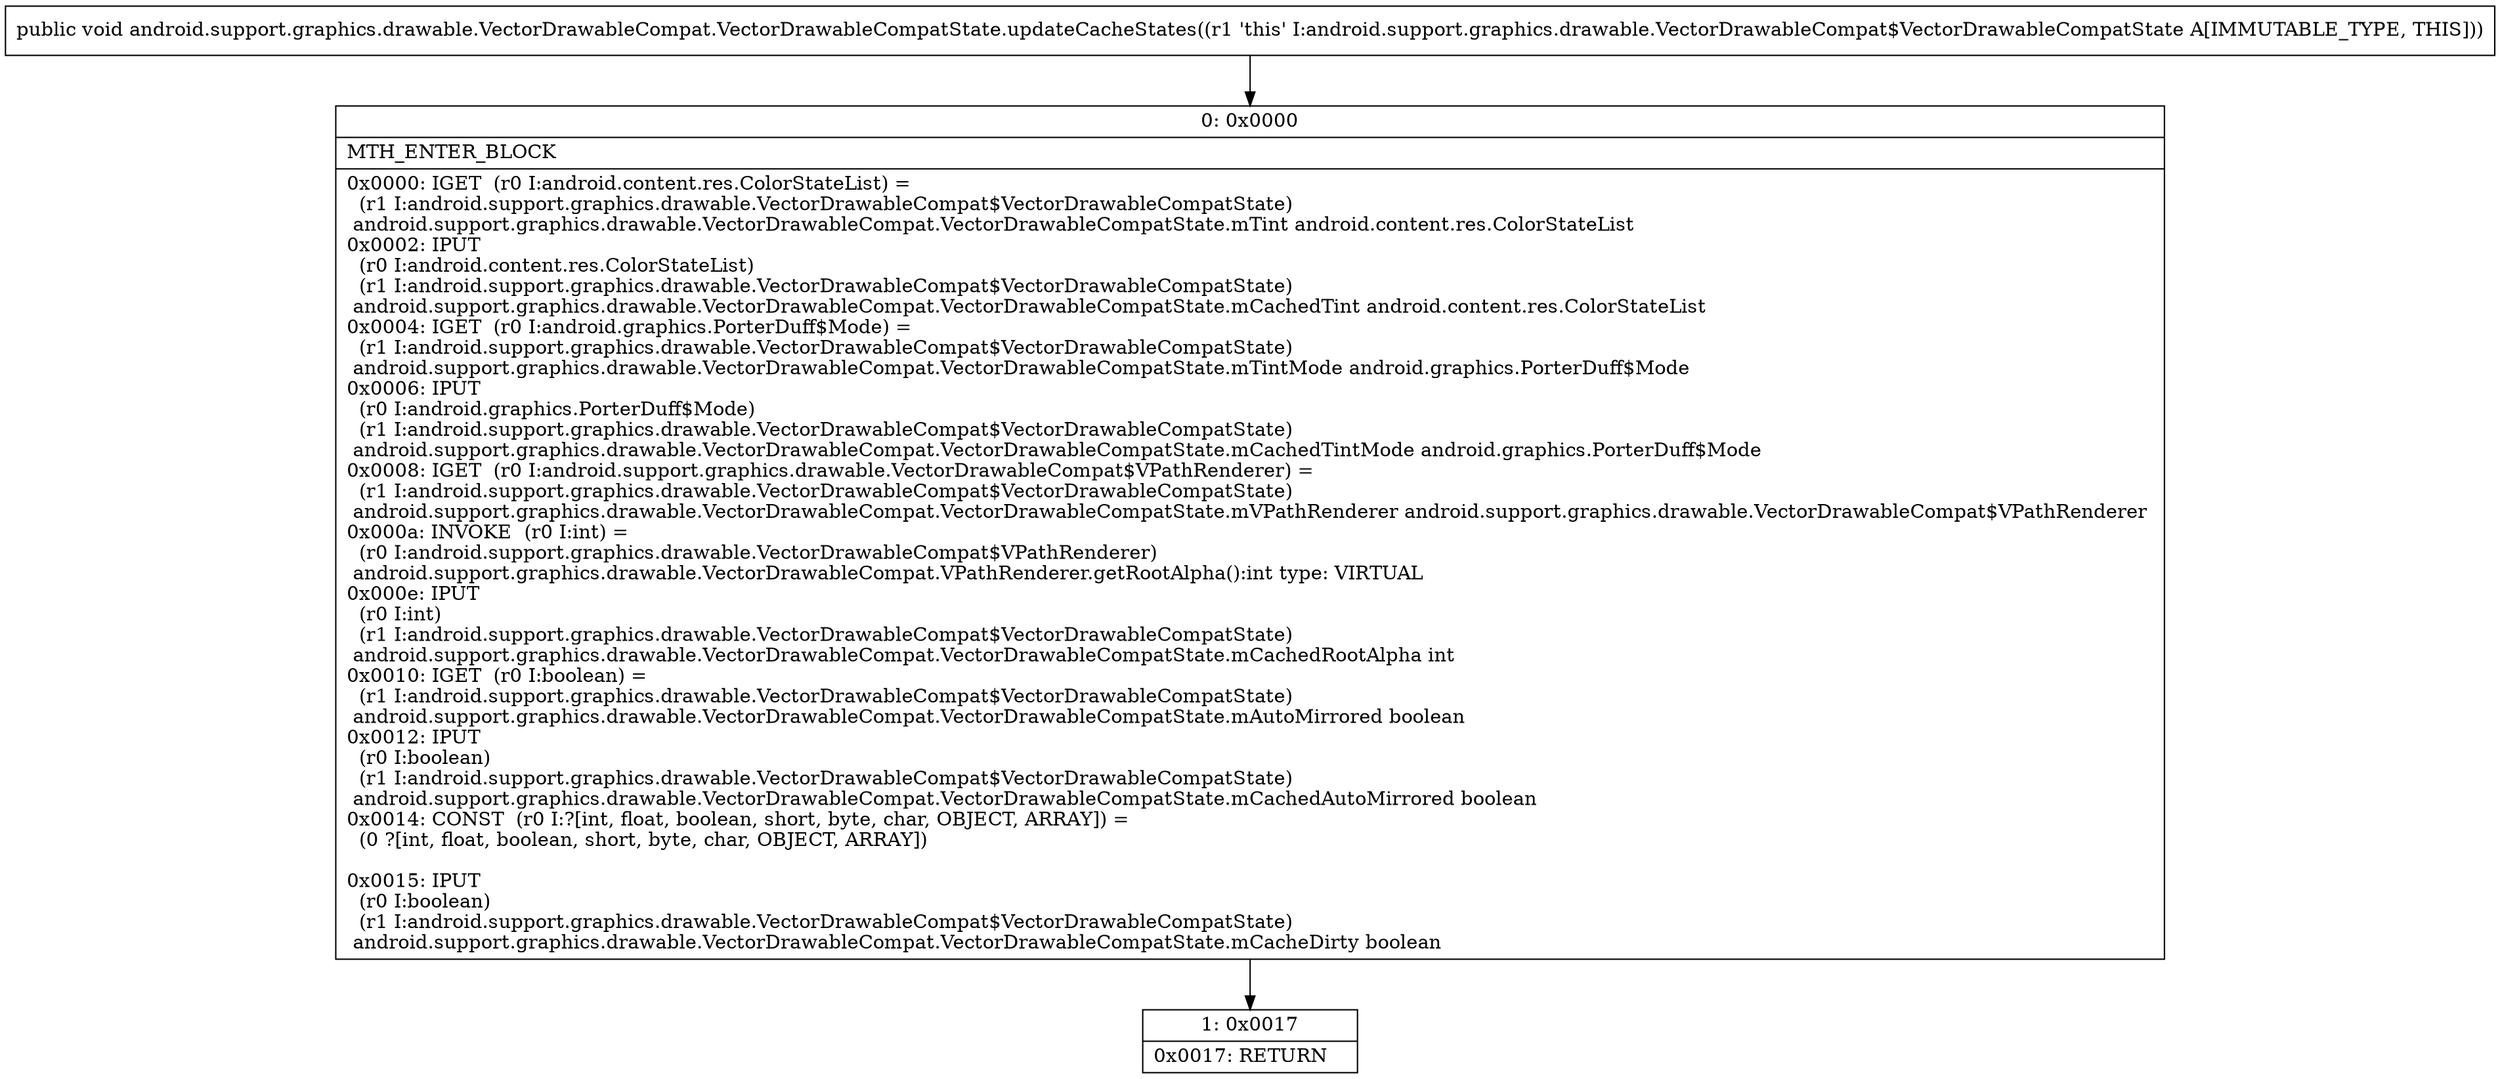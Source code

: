 digraph "CFG forandroid.support.graphics.drawable.VectorDrawableCompat.VectorDrawableCompatState.updateCacheStates()V" {
Node_0 [shape=record,label="{0\:\ 0x0000|MTH_ENTER_BLOCK\l|0x0000: IGET  (r0 I:android.content.res.ColorStateList) = \l  (r1 I:android.support.graphics.drawable.VectorDrawableCompat$VectorDrawableCompatState)\l android.support.graphics.drawable.VectorDrawableCompat.VectorDrawableCompatState.mTint android.content.res.ColorStateList \l0x0002: IPUT  \l  (r0 I:android.content.res.ColorStateList)\l  (r1 I:android.support.graphics.drawable.VectorDrawableCompat$VectorDrawableCompatState)\l android.support.graphics.drawable.VectorDrawableCompat.VectorDrawableCompatState.mCachedTint android.content.res.ColorStateList \l0x0004: IGET  (r0 I:android.graphics.PorterDuff$Mode) = \l  (r1 I:android.support.graphics.drawable.VectorDrawableCompat$VectorDrawableCompatState)\l android.support.graphics.drawable.VectorDrawableCompat.VectorDrawableCompatState.mTintMode android.graphics.PorterDuff$Mode \l0x0006: IPUT  \l  (r0 I:android.graphics.PorterDuff$Mode)\l  (r1 I:android.support.graphics.drawable.VectorDrawableCompat$VectorDrawableCompatState)\l android.support.graphics.drawable.VectorDrawableCompat.VectorDrawableCompatState.mCachedTintMode android.graphics.PorterDuff$Mode \l0x0008: IGET  (r0 I:android.support.graphics.drawable.VectorDrawableCompat$VPathRenderer) = \l  (r1 I:android.support.graphics.drawable.VectorDrawableCompat$VectorDrawableCompatState)\l android.support.graphics.drawable.VectorDrawableCompat.VectorDrawableCompatState.mVPathRenderer android.support.graphics.drawable.VectorDrawableCompat$VPathRenderer \l0x000a: INVOKE  (r0 I:int) = \l  (r0 I:android.support.graphics.drawable.VectorDrawableCompat$VPathRenderer)\l android.support.graphics.drawable.VectorDrawableCompat.VPathRenderer.getRootAlpha():int type: VIRTUAL \l0x000e: IPUT  \l  (r0 I:int)\l  (r1 I:android.support.graphics.drawable.VectorDrawableCompat$VectorDrawableCompatState)\l android.support.graphics.drawable.VectorDrawableCompat.VectorDrawableCompatState.mCachedRootAlpha int \l0x0010: IGET  (r0 I:boolean) = \l  (r1 I:android.support.graphics.drawable.VectorDrawableCompat$VectorDrawableCompatState)\l android.support.graphics.drawable.VectorDrawableCompat.VectorDrawableCompatState.mAutoMirrored boolean \l0x0012: IPUT  \l  (r0 I:boolean)\l  (r1 I:android.support.graphics.drawable.VectorDrawableCompat$VectorDrawableCompatState)\l android.support.graphics.drawable.VectorDrawableCompat.VectorDrawableCompatState.mCachedAutoMirrored boolean \l0x0014: CONST  (r0 I:?[int, float, boolean, short, byte, char, OBJECT, ARRAY]) = \l  (0 ?[int, float, boolean, short, byte, char, OBJECT, ARRAY])\l \l0x0015: IPUT  \l  (r0 I:boolean)\l  (r1 I:android.support.graphics.drawable.VectorDrawableCompat$VectorDrawableCompatState)\l android.support.graphics.drawable.VectorDrawableCompat.VectorDrawableCompatState.mCacheDirty boolean \l}"];
Node_1 [shape=record,label="{1\:\ 0x0017|0x0017: RETURN   \l}"];
MethodNode[shape=record,label="{public void android.support.graphics.drawable.VectorDrawableCompat.VectorDrawableCompatState.updateCacheStates((r1 'this' I:android.support.graphics.drawable.VectorDrawableCompat$VectorDrawableCompatState A[IMMUTABLE_TYPE, THIS])) }"];
MethodNode -> Node_0;
Node_0 -> Node_1;
}

